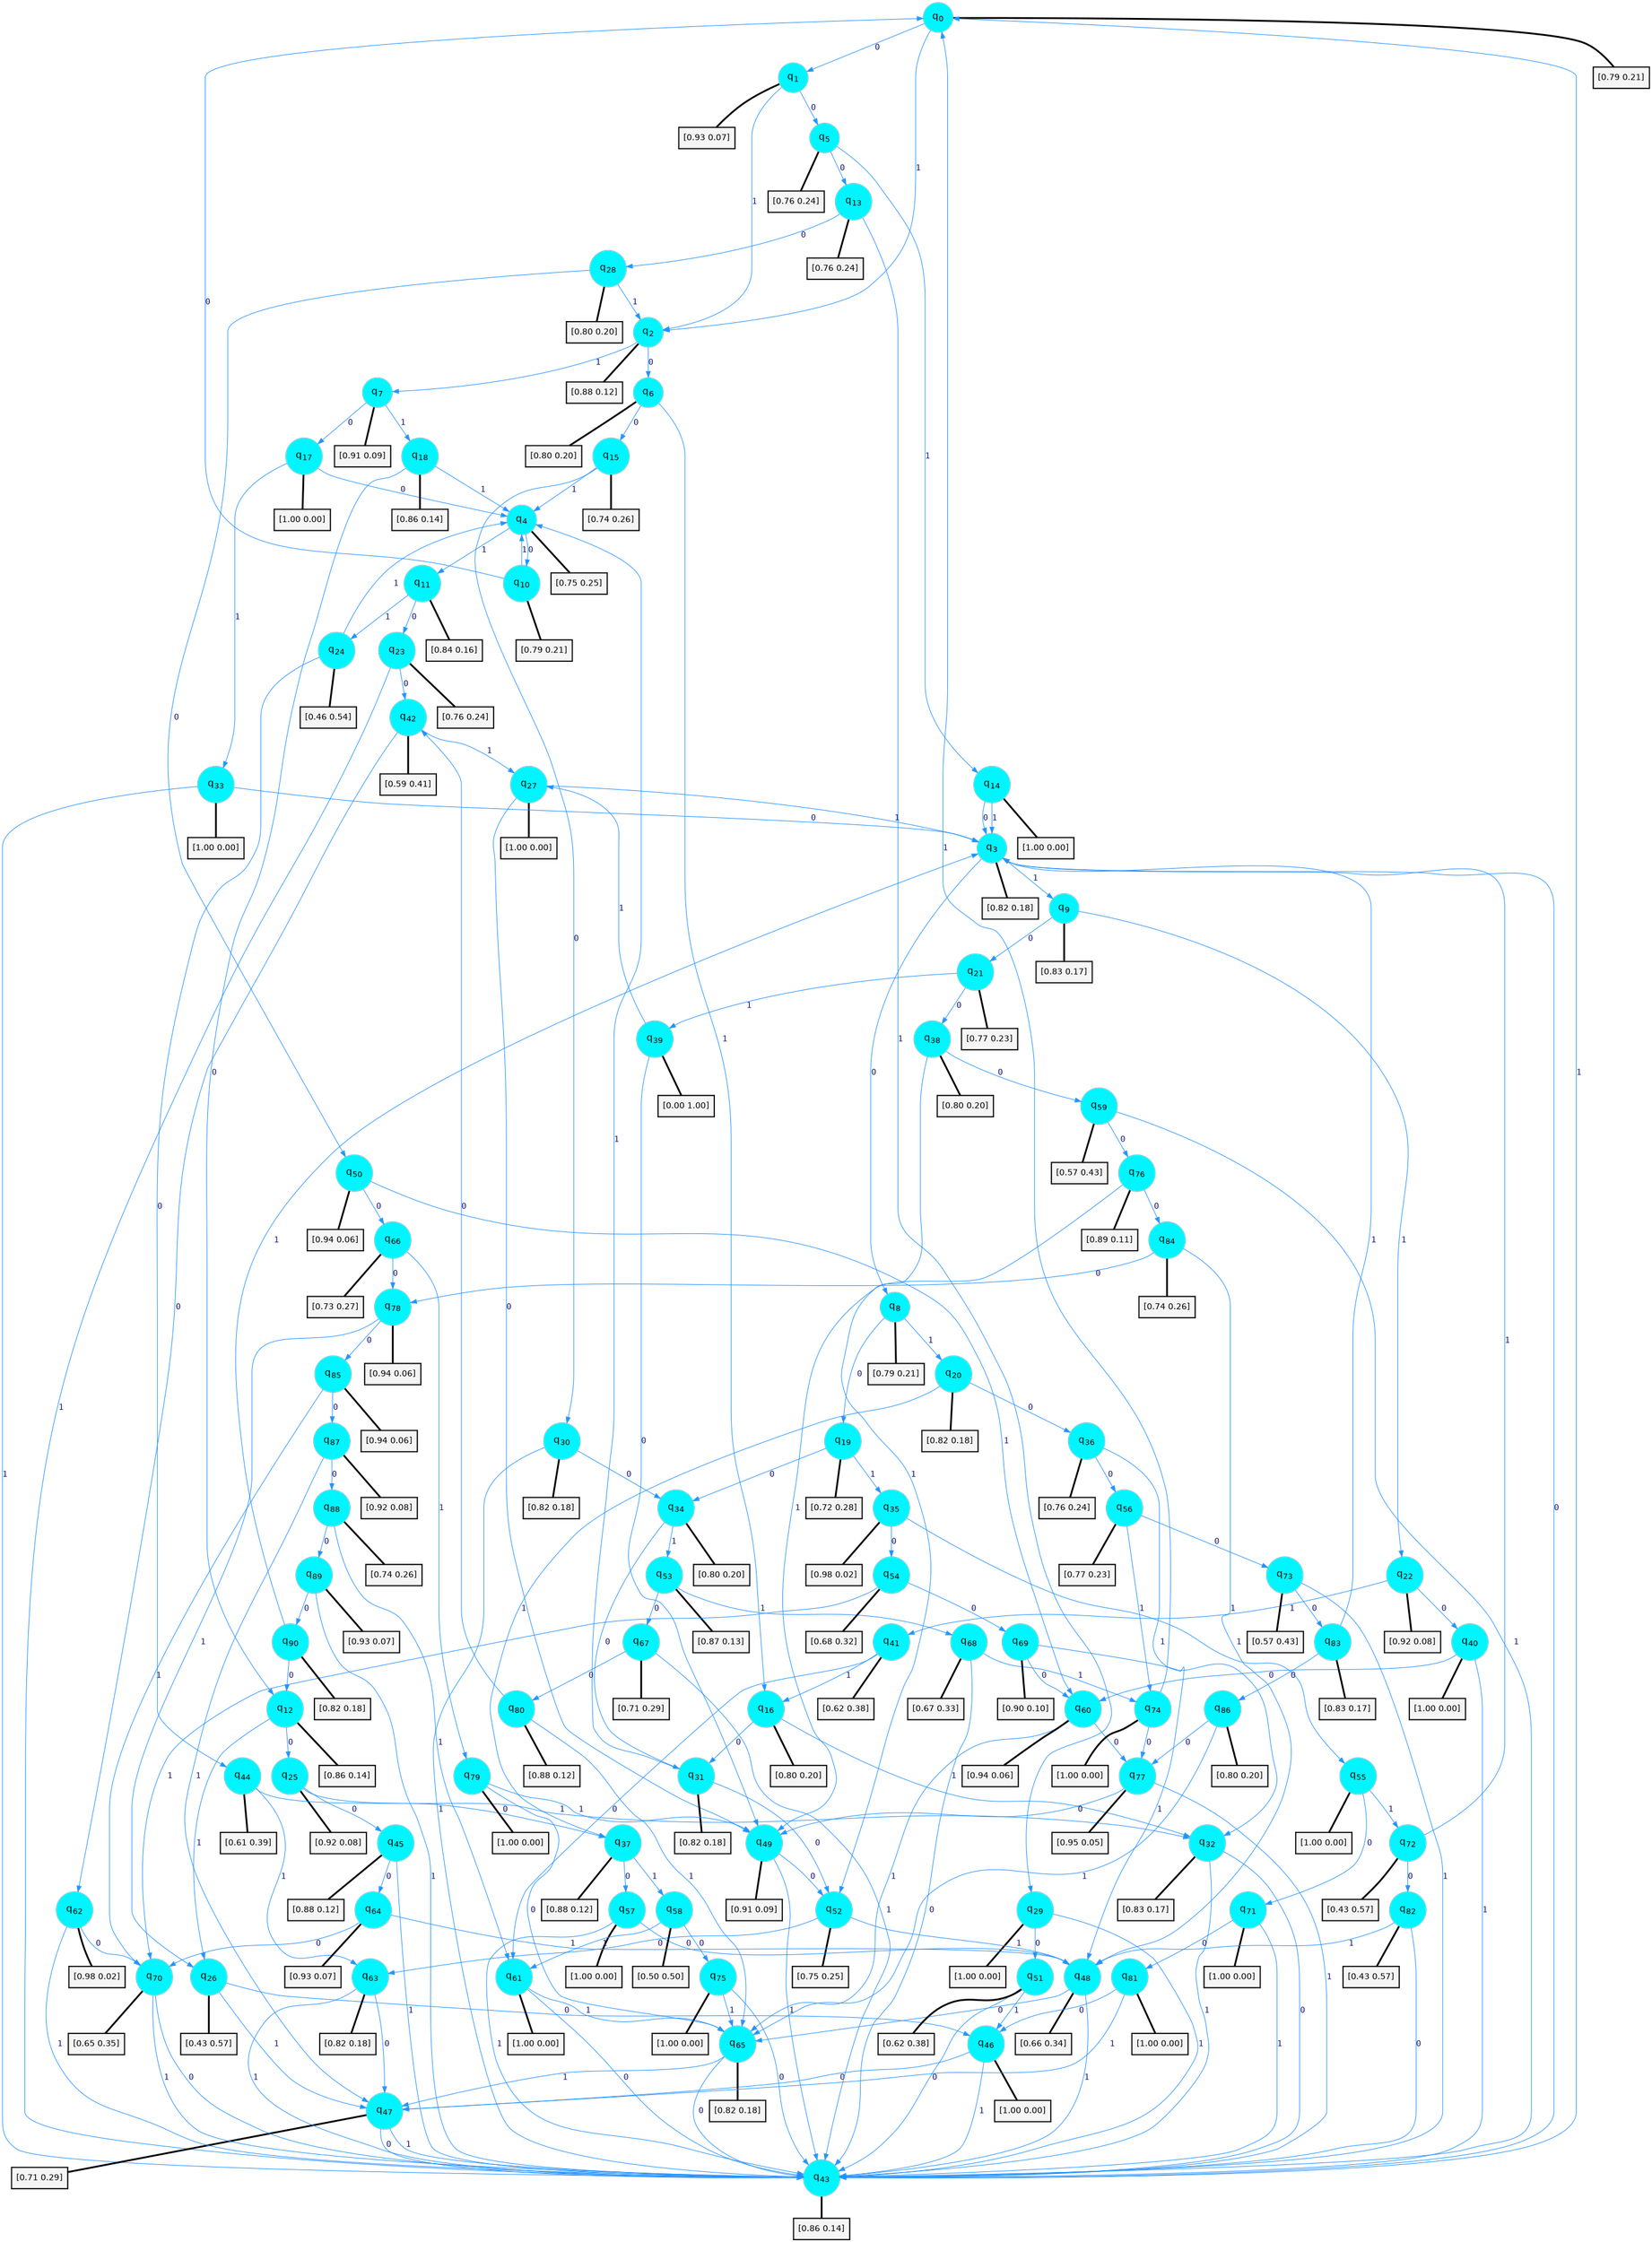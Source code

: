 digraph G {
graph [
bgcolor=transparent, dpi=300, rankdir=TD, size="40,25"];
node [
color=gray, fillcolor=turquoise1, fontcolor=black, fontname=Helvetica, fontsize=16, fontweight=bold, shape=circle, style=filled];
edge [
arrowsize=1, color=dodgerblue1, fontcolor=midnightblue, fontname=courier, fontweight=bold, penwidth=1, style=solid, weight=20];
0[label=<q<SUB>0</SUB>>];
1[label=<q<SUB>1</SUB>>];
2[label=<q<SUB>2</SUB>>];
3[label=<q<SUB>3</SUB>>];
4[label=<q<SUB>4</SUB>>];
5[label=<q<SUB>5</SUB>>];
6[label=<q<SUB>6</SUB>>];
7[label=<q<SUB>7</SUB>>];
8[label=<q<SUB>8</SUB>>];
9[label=<q<SUB>9</SUB>>];
10[label=<q<SUB>10</SUB>>];
11[label=<q<SUB>11</SUB>>];
12[label=<q<SUB>12</SUB>>];
13[label=<q<SUB>13</SUB>>];
14[label=<q<SUB>14</SUB>>];
15[label=<q<SUB>15</SUB>>];
16[label=<q<SUB>16</SUB>>];
17[label=<q<SUB>17</SUB>>];
18[label=<q<SUB>18</SUB>>];
19[label=<q<SUB>19</SUB>>];
20[label=<q<SUB>20</SUB>>];
21[label=<q<SUB>21</SUB>>];
22[label=<q<SUB>22</SUB>>];
23[label=<q<SUB>23</SUB>>];
24[label=<q<SUB>24</SUB>>];
25[label=<q<SUB>25</SUB>>];
26[label=<q<SUB>26</SUB>>];
27[label=<q<SUB>27</SUB>>];
28[label=<q<SUB>28</SUB>>];
29[label=<q<SUB>29</SUB>>];
30[label=<q<SUB>30</SUB>>];
31[label=<q<SUB>31</SUB>>];
32[label=<q<SUB>32</SUB>>];
33[label=<q<SUB>33</SUB>>];
34[label=<q<SUB>34</SUB>>];
35[label=<q<SUB>35</SUB>>];
36[label=<q<SUB>36</SUB>>];
37[label=<q<SUB>37</SUB>>];
38[label=<q<SUB>38</SUB>>];
39[label=<q<SUB>39</SUB>>];
40[label=<q<SUB>40</SUB>>];
41[label=<q<SUB>41</SUB>>];
42[label=<q<SUB>42</SUB>>];
43[label=<q<SUB>43</SUB>>];
44[label=<q<SUB>44</SUB>>];
45[label=<q<SUB>45</SUB>>];
46[label=<q<SUB>46</SUB>>];
47[label=<q<SUB>47</SUB>>];
48[label=<q<SUB>48</SUB>>];
49[label=<q<SUB>49</SUB>>];
50[label=<q<SUB>50</SUB>>];
51[label=<q<SUB>51</SUB>>];
52[label=<q<SUB>52</SUB>>];
53[label=<q<SUB>53</SUB>>];
54[label=<q<SUB>54</SUB>>];
55[label=<q<SUB>55</SUB>>];
56[label=<q<SUB>56</SUB>>];
57[label=<q<SUB>57</SUB>>];
58[label=<q<SUB>58</SUB>>];
59[label=<q<SUB>59</SUB>>];
60[label=<q<SUB>60</SUB>>];
61[label=<q<SUB>61</SUB>>];
62[label=<q<SUB>62</SUB>>];
63[label=<q<SUB>63</SUB>>];
64[label=<q<SUB>64</SUB>>];
65[label=<q<SUB>65</SUB>>];
66[label=<q<SUB>66</SUB>>];
67[label=<q<SUB>67</SUB>>];
68[label=<q<SUB>68</SUB>>];
69[label=<q<SUB>69</SUB>>];
70[label=<q<SUB>70</SUB>>];
71[label=<q<SUB>71</SUB>>];
72[label=<q<SUB>72</SUB>>];
73[label=<q<SUB>73</SUB>>];
74[label=<q<SUB>74</SUB>>];
75[label=<q<SUB>75</SUB>>];
76[label=<q<SUB>76</SUB>>];
77[label=<q<SUB>77</SUB>>];
78[label=<q<SUB>78</SUB>>];
79[label=<q<SUB>79</SUB>>];
80[label=<q<SUB>80</SUB>>];
81[label=<q<SUB>81</SUB>>];
82[label=<q<SUB>82</SUB>>];
83[label=<q<SUB>83</SUB>>];
84[label=<q<SUB>84</SUB>>];
85[label=<q<SUB>85</SUB>>];
86[label=<q<SUB>86</SUB>>];
87[label=<q<SUB>87</SUB>>];
88[label=<q<SUB>88</SUB>>];
89[label=<q<SUB>89</SUB>>];
90[label=<q<SUB>90</SUB>>];
91[label="[0.79 0.21]", shape=box,fontcolor=black, fontname=Helvetica, fontsize=14, penwidth=2, fillcolor=whitesmoke,color=black];
92[label="[0.93 0.07]", shape=box,fontcolor=black, fontname=Helvetica, fontsize=14, penwidth=2, fillcolor=whitesmoke,color=black];
93[label="[0.88 0.12]", shape=box,fontcolor=black, fontname=Helvetica, fontsize=14, penwidth=2, fillcolor=whitesmoke,color=black];
94[label="[0.82 0.18]", shape=box,fontcolor=black, fontname=Helvetica, fontsize=14, penwidth=2, fillcolor=whitesmoke,color=black];
95[label="[0.75 0.25]", shape=box,fontcolor=black, fontname=Helvetica, fontsize=14, penwidth=2, fillcolor=whitesmoke,color=black];
96[label="[0.76 0.24]", shape=box,fontcolor=black, fontname=Helvetica, fontsize=14, penwidth=2, fillcolor=whitesmoke,color=black];
97[label="[0.80 0.20]", shape=box,fontcolor=black, fontname=Helvetica, fontsize=14, penwidth=2, fillcolor=whitesmoke,color=black];
98[label="[0.91 0.09]", shape=box,fontcolor=black, fontname=Helvetica, fontsize=14, penwidth=2, fillcolor=whitesmoke,color=black];
99[label="[0.79 0.21]", shape=box,fontcolor=black, fontname=Helvetica, fontsize=14, penwidth=2, fillcolor=whitesmoke,color=black];
100[label="[0.83 0.17]", shape=box,fontcolor=black, fontname=Helvetica, fontsize=14, penwidth=2, fillcolor=whitesmoke,color=black];
101[label="[0.79 0.21]", shape=box,fontcolor=black, fontname=Helvetica, fontsize=14, penwidth=2, fillcolor=whitesmoke,color=black];
102[label="[0.84 0.16]", shape=box,fontcolor=black, fontname=Helvetica, fontsize=14, penwidth=2, fillcolor=whitesmoke,color=black];
103[label="[0.86 0.14]", shape=box,fontcolor=black, fontname=Helvetica, fontsize=14, penwidth=2, fillcolor=whitesmoke,color=black];
104[label="[0.76 0.24]", shape=box,fontcolor=black, fontname=Helvetica, fontsize=14, penwidth=2, fillcolor=whitesmoke,color=black];
105[label="[1.00 0.00]", shape=box,fontcolor=black, fontname=Helvetica, fontsize=14, penwidth=2, fillcolor=whitesmoke,color=black];
106[label="[0.74 0.26]", shape=box,fontcolor=black, fontname=Helvetica, fontsize=14, penwidth=2, fillcolor=whitesmoke,color=black];
107[label="[0.80 0.20]", shape=box,fontcolor=black, fontname=Helvetica, fontsize=14, penwidth=2, fillcolor=whitesmoke,color=black];
108[label="[1.00 0.00]", shape=box,fontcolor=black, fontname=Helvetica, fontsize=14, penwidth=2, fillcolor=whitesmoke,color=black];
109[label="[0.86 0.14]", shape=box,fontcolor=black, fontname=Helvetica, fontsize=14, penwidth=2, fillcolor=whitesmoke,color=black];
110[label="[0.72 0.28]", shape=box,fontcolor=black, fontname=Helvetica, fontsize=14, penwidth=2, fillcolor=whitesmoke,color=black];
111[label="[0.82 0.18]", shape=box,fontcolor=black, fontname=Helvetica, fontsize=14, penwidth=2, fillcolor=whitesmoke,color=black];
112[label="[0.77 0.23]", shape=box,fontcolor=black, fontname=Helvetica, fontsize=14, penwidth=2, fillcolor=whitesmoke,color=black];
113[label="[0.92 0.08]", shape=box,fontcolor=black, fontname=Helvetica, fontsize=14, penwidth=2, fillcolor=whitesmoke,color=black];
114[label="[0.76 0.24]", shape=box,fontcolor=black, fontname=Helvetica, fontsize=14, penwidth=2, fillcolor=whitesmoke,color=black];
115[label="[0.46 0.54]", shape=box,fontcolor=black, fontname=Helvetica, fontsize=14, penwidth=2, fillcolor=whitesmoke,color=black];
116[label="[0.92 0.08]", shape=box,fontcolor=black, fontname=Helvetica, fontsize=14, penwidth=2, fillcolor=whitesmoke,color=black];
117[label="[0.43 0.57]", shape=box,fontcolor=black, fontname=Helvetica, fontsize=14, penwidth=2, fillcolor=whitesmoke,color=black];
118[label="[1.00 0.00]", shape=box,fontcolor=black, fontname=Helvetica, fontsize=14, penwidth=2, fillcolor=whitesmoke,color=black];
119[label="[0.80 0.20]", shape=box,fontcolor=black, fontname=Helvetica, fontsize=14, penwidth=2, fillcolor=whitesmoke,color=black];
120[label="[1.00 0.00]", shape=box,fontcolor=black, fontname=Helvetica, fontsize=14, penwidth=2, fillcolor=whitesmoke,color=black];
121[label="[0.82 0.18]", shape=box,fontcolor=black, fontname=Helvetica, fontsize=14, penwidth=2, fillcolor=whitesmoke,color=black];
122[label="[0.82 0.18]", shape=box,fontcolor=black, fontname=Helvetica, fontsize=14, penwidth=2, fillcolor=whitesmoke,color=black];
123[label="[0.83 0.17]", shape=box,fontcolor=black, fontname=Helvetica, fontsize=14, penwidth=2, fillcolor=whitesmoke,color=black];
124[label="[1.00 0.00]", shape=box,fontcolor=black, fontname=Helvetica, fontsize=14, penwidth=2, fillcolor=whitesmoke,color=black];
125[label="[0.80 0.20]", shape=box,fontcolor=black, fontname=Helvetica, fontsize=14, penwidth=2, fillcolor=whitesmoke,color=black];
126[label="[0.98 0.02]", shape=box,fontcolor=black, fontname=Helvetica, fontsize=14, penwidth=2, fillcolor=whitesmoke,color=black];
127[label="[0.76 0.24]", shape=box,fontcolor=black, fontname=Helvetica, fontsize=14, penwidth=2, fillcolor=whitesmoke,color=black];
128[label="[0.88 0.12]", shape=box,fontcolor=black, fontname=Helvetica, fontsize=14, penwidth=2, fillcolor=whitesmoke,color=black];
129[label="[0.80 0.20]", shape=box,fontcolor=black, fontname=Helvetica, fontsize=14, penwidth=2, fillcolor=whitesmoke,color=black];
130[label="[0.00 1.00]", shape=box,fontcolor=black, fontname=Helvetica, fontsize=14, penwidth=2, fillcolor=whitesmoke,color=black];
131[label="[1.00 0.00]", shape=box,fontcolor=black, fontname=Helvetica, fontsize=14, penwidth=2, fillcolor=whitesmoke,color=black];
132[label="[0.62 0.38]", shape=box,fontcolor=black, fontname=Helvetica, fontsize=14, penwidth=2, fillcolor=whitesmoke,color=black];
133[label="[0.59 0.41]", shape=box,fontcolor=black, fontname=Helvetica, fontsize=14, penwidth=2, fillcolor=whitesmoke,color=black];
134[label="[0.86 0.14]", shape=box,fontcolor=black, fontname=Helvetica, fontsize=14, penwidth=2, fillcolor=whitesmoke,color=black];
135[label="[0.61 0.39]", shape=box,fontcolor=black, fontname=Helvetica, fontsize=14, penwidth=2, fillcolor=whitesmoke,color=black];
136[label="[0.88 0.12]", shape=box,fontcolor=black, fontname=Helvetica, fontsize=14, penwidth=2, fillcolor=whitesmoke,color=black];
137[label="[1.00 0.00]", shape=box,fontcolor=black, fontname=Helvetica, fontsize=14, penwidth=2, fillcolor=whitesmoke,color=black];
138[label="[0.71 0.29]", shape=box,fontcolor=black, fontname=Helvetica, fontsize=14, penwidth=2, fillcolor=whitesmoke,color=black];
139[label="[0.66 0.34]", shape=box,fontcolor=black, fontname=Helvetica, fontsize=14, penwidth=2, fillcolor=whitesmoke,color=black];
140[label="[0.91 0.09]", shape=box,fontcolor=black, fontname=Helvetica, fontsize=14, penwidth=2, fillcolor=whitesmoke,color=black];
141[label="[0.94 0.06]", shape=box,fontcolor=black, fontname=Helvetica, fontsize=14, penwidth=2, fillcolor=whitesmoke,color=black];
142[label="[0.62 0.38]", shape=box,fontcolor=black, fontname=Helvetica, fontsize=14, penwidth=2, fillcolor=whitesmoke,color=black];
143[label="[0.75 0.25]", shape=box,fontcolor=black, fontname=Helvetica, fontsize=14, penwidth=2, fillcolor=whitesmoke,color=black];
144[label="[0.87 0.13]", shape=box,fontcolor=black, fontname=Helvetica, fontsize=14, penwidth=2, fillcolor=whitesmoke,color=black];
145[label="[0.68 0.32]", shape=box,fontcolor=black, fontname=Helvetica, fontsize=14, penwidth=2, fillcolor=whitesmoke,color=black];
146[label="[1.00 0.00]", shape=box,fontcolor=black, fontname=Helvetica, fontsize=14, penwidth=2, fillcolor=whitesmoke,color=black];
147[label="[0.77 0.23]", shape=box,fontcolor=black, fontname=Helvetica, fontsize=14, penwidth=2, fillcolor=whitesmoke,color=black];
148[label="[1.00 0.00]", shape=box,fontcolor=black, fontname=Helvetica, fontsize=14, penwidth=2, fillcolor=whitesmoke,color=black];
149[label="[0.50 0.50]", shape=box,fontcolor=black, fontname=Helvetica, fontsize=14, penwidth=2, fillcolor=whitesmoke,color=black];
150[label="[0.57 0.43]", shape=box,fontcolor=black, fontname=Helvetica, fontsize=14, penwidth=2, fillcolor=whitesmoke,color=black];
151[label="[0.94 0.06]", shape=box,fontcolor=black, fontname=Helvetica, fontsize=14, penwidth=2, fillcolor=whitesmoke,color=black];
152[label="[1.00 0.00]", shape=box,fontcolor=black, fontname=Helvetica, fontsize=14, penwidth=2, fillcolor=whitesmoke,color=black];
153[label="[0.98 0.02]", shape=box,fontcolor=black, fontname=Helvetica, fontsize=14, penwidth=2, fillcolor=whitesmoke,color=black];
154[label="[0.82 0.18]", shape=box,fontcolor=black, fontname=Helvetica, fontsize=14, penwidth=2, fillcolor=whitesmoke,color=black];
155[label="[0.93 0.07]", shape=box,fontcolor=black, fontname=Helvetica, fontsize=14, penwidth=2, fillcolor=whitesmoke,color=black];
156[label="[0.82 0.18]", shape=box,fontcolor=black, fontname=Helvetica, fontsize=14, penwidth=2, fillcolor=whitesmoke,color=black];
157[label="[0.73 0.27]", shape=box,fontcolor=black, fontname=Helvetica, fontsize=14, penwidth=2, fillcolor=whitesmoke,color=black];
158[label="[0.71 0.29]", shape=box,fontcolor=black, fontname=Helvetica, fontsize=14, penwidth=2, fillcolor=whitesmoke,color=black];
159[label="[0.67 0.33]", shape=box,fontcolor=black, fontname=Helvetica, fontsize=14, penwidth=2, fillcolor=whitesmoke,color=black];
160[label="[0.90 0.10]", shape=box,fontcolor=black, fontname=Helvetica, fontsize=14, penwidth=2, fillcolor=whitesmoke,color=black];
161[label="[0.65 0.35]", shape=box,fontcolor=black, fontname=Helvetica, fontsize=14, penwidth=2, fillcolor=whitesmoke,color=black];
162[label="[1.00 0.00]", shape=box,fontcolor=black, fontname=Helvetica, fontsize=14, penwidth=2, fillcolor=whitesmoke,color=black];
163[label="[0.43 0.57]", shape=box,fontcolor=black, fontname=Helvetica, fontsize=14, penwidth=2, fillcolor=whitesmoke,color=black];
164[label="[0.57 0.43]", shape=box,fontcolor=black, fontname=Helvetica, fontsize=14, penwidth=2, fillcolor=whitesmoke,color=black];
165[label="[1.00 0.00]", shape=box,fontcolor=black, fontname=Helvetica, fontsize=14, penwidth=2, fillcolor=whitesmoke,color=black];
166[label="[1.00 0.00]", shape=box,fontcolor=black, fontname=Helvetica, fontsize=14, penwidth=2, fillcolor=whitesmoke,color=black];
167[label="[0.89 0.11]", shape=box,fontcolor=black, fontname=Helvetica, fontsize=14, penwidth=2, fillcolor=whitesmoke,color=black];
168[label="[0.95 0.05]", shape=box,fontcolor=black, fontname=Helvetica, fontsize=14, penwidth=2, fillcolor=whitesmoke,color=black];
169[label="[0.94 0.06]", shape=box,fontcolor=black, fontname=Helvetica, fontsize=14, penwidth=2, fillcolor=whitesmoke,color=black];
170[label="[1.00 0.00]", shape=box,fontcolor=black, fontname=Helvetica, fontsize=14, penwidth=2, fillcolor=whitesmoke,color=black];
171[label="[0.88 0.12]", shape=box,fontcolor=black, fontname=Helvetica, fontsize=14, penwidth=2, fillcolor=whitesmoke,color=black];
172[label="[1.00 0.00]", shape=box,fontcolor=black, fontname=Helvetica, fontsize=14, penwidth=2, fillcolor=whitesmoke,color=black];
173[label="[0.43 0.57]", shape=box,fontcolor=black, fontname=Helvetica, fontsize=14, penwidth=2, fillcolor=whitesmoke,color=black];
174[label="[0.83 0.17]", shape=box,fontcolor=black, fontname=Helvetica, fontsize=14, penwidth=2, fillcolor=whitesmoke,color=black];
175[label="[0.74 0.26]", shape=box,fontcolor=black, fontname=Helvetica, fontsize=14, penwidth=2, fillcolor=whitesmoke,color=black];
176[label="[0.94 0.06]", shape=box,fontcolor=black, fontname=Helvetica, fontsize=14, penwidth=2, fillcolor=whitesmoke,color=black];
177[label="[0.80 0.20]", shape=box,fontcolor=black, fontname=Helvetica, fontsize=14, penwidth=2, fillcolor=whitesmoke,color=black];
178[label="[0.92 0.08]", shape=box,fontcolor=black, fontname=Helvetica, fontsize=14, penwidth=2, fillcolor=whitesmoke,color=black];
179[label="[0.74 0.26]", shape=box,fontcolor=black, fontname=Helvetica, fontsize=14, penwidth=2, fillcolor=whitesmoke,color=black];
180[label="[0.93 0.07]", shape=box,fontcolor=black, fontname=Helvetica, fontsize=14, penwidth=2, fillcolor=whitesmoke,color=black];
181[label="[0.82 0.18]", shape=box,fontcolor=black, fontname=Helvetica, fontsize=14, penwidth=2, fillcolor=whitesmoke,color=black];
0->1 [label=0];
0->2 [label=1];
0->91 [arrowhead=none, penwidth=3,color=black];
1->5 [label=0];
1->2 [label=1];
1->92 [arrowhead=none, penwidth=3,color=black];
2->6 [label=0];
2->7 [label=1];
2->93 [arrowhead=none, penwidth=3,color=black];
3->8 [label=0];
3->9 [label=1];
3->94 [arrowhead=none, penwidth=3,color=black];
4->10 [label=0];
4->11 [label=1];
4->95 [arrowhead=none, penwidth=3,color=black];
5->13 [label=0];
5->14 [label=1];
5->96 [arrowhead=none, penwidth=3,color=black];
6->15 [label=0];
6->16 [label=1];
6->97 [arrowhead=none, penwidth=3,color=black];
7->17 [label=0];
7->18 [label=1];
7->98 [arrowhead=none, penwidth=3,color=black];
8->19 [label=0];
8->20 [label=1];
8->99 [arrowhead=none, penwidth=3,color=black];
9->21 [label=0];
9->22 [label=1];
9->100 [arrowhead=none, penwidth=3,color=black];
10->0 [label=0];
10->4 [label=1];
10->101 [arrowhead=none, penwidth=3,color=black];
11->23 [label=0];
11->24 [label=1];
11->102 [arrowhead=none, penwidth=3,color=black];
12->25 [label=0];
12->26 [label=1];
12->103 [arrowhead=none, penwidth=3,color=black];
13->28 [label=0];
13->29 [label=1];
13->104 [arrowhead=none, penwidth=3,color=black];
14->3 [label=0];
14->3 [label=1];
14->105 [arrowhead=none, penwidth=3,color=black];
15->30 [label=0];
15->4 [label=1];
15->106 [arrowhead=none, penwidth=3,color=black];
16->31 [label=0];
16->32 [label=1];
16->107 [arrowhead=none, penwidth=3,color=black];
17->4 [label=0];
17->33 [label=1];
17->108 [arrowhead=none, penwidth=3,color=black];
18->12 [label=0];
18->4 [label=1];
18->109 [arrowhead=none, penwidth=3,color=black];
19->34 [label=0];
19->35 [label=1];
19->110 [arrowhead=none, penwidth=3,color=black];
20->36 [label=0];
20->37 [label=1];
20->111 [arrowhead=none, penwidth=3,color=black];
21->38 [label=0];
21->39 [label=1];
21->112 [arrowhead=none, penwidth=3,color=black];
22->40 [label=0];
22->41 [label=1];
22->113 [arrowhead=none, penwidth=3,color=black];
23->42 [label=0];
23->43 [label=1];
23->114 [arrowhead=none, penwidth=3,color=black];
24->44 [label=0];
24->4 [label=1];
24->115 [arrowhead=none, penwidth=3,color=black];
25->45 [label=0];
25->32 [label=1];
25->116 [arrowhead=none, penwidth=3,color=black];
26->46 [label=0];
26->47 [label=1];
26->117 [arrowhead=none, penwidth=3,color=black];
27->49 [label=0];
27->3 [label=1];
27->118 [arrowhead=none, penwidth=3,color=black];
28->50 [label=0];
28->2 [label=1];
28->119 [arrowhead=none, penwidth=3,color=black];
29->51 [label=0];
29->43 [label=1];
29->120 [arrowhead=none, penwidth=3,color=black];
30->34 [label=0];
30->43 [label=1];
30->121 [arrowhead=none, penwidth=3,color=black];
31->52 [label=0];
31->4 [label=1];
31->122 [arrowhead=none, penwidth=3,color=black];
32->43 [label=0];
32->43 [label=1];
32->123 [arrowhead=none, penwidth=3,color=black];
33->3 [label=0];
33->43 [label=1];
33->124 [arrowhead=none, penwidth=3,color=black];
34->31 [label=0];
34->53 [label=1];
34->125 [arrowhead=none, penwidth=3,color=black];
35->54 [label=0];
35->55 [label=1];
35->126 [arrowhead=none, penwidth=3,color=black];
36->56 [label=0];
36->32 [label=1];
36->127 [arrowhead=none, penwidth=3,color=black];
37->57 [label=0];
37->58 [label=1];
37->128 [arrowhead=none, penwidth=3,color=black];
38->59 [label=0];
38->52 [label=1];
38->129 [arrowhead=none, penwidth=3,color=black];
39->49 [label=0];
39->27 [label=1];
39->130 [arrowhead=none, penwidth=3,color=black];
40->60 [label=0];
40->43 [label=1];
40->131 [arrowhead=none, penwidth=3,color=black];
41->61 [label=0];
41->16 [label=1];
41->132 [arrowhead=none, penwidth=3,color=black];
42->62 [label=0];
42->27 [label=1];
42->133 [arrowhead=none, penwidth=3,color=black];
43->3 [label=0];
43->0 [label=1];
43->134 [arrowhead=none, penwidth=3,color=black];
44->37 [label=0];
44->63 [label=1];
44->135 [arrowhead=none, penwidth=3,color=black];
45->64 [label=0];
45->43 [label=1];
45->136 [arrowhead=none, penwidth=3,color=black];
46->47 [label=0];
46->43 [label=1];
46->137 [arrowhead=none, penwidth=3,color=black];
47->43 [label=0];
47->43 [label=1];
47->138 [arrowhead=none, penwidth=3,color=black];
48->65 [label=0];
48->43 [label=1];
48->139 [arrowhead=none, penwidth=3,color=black];
49->52 [label=0];
49->43 [label=1];
49->140 [arrowhead=none, penwidth=3,color=black];
50->66 [label=0];
50->60 [label=1];
50->141 [arrowhead=none, penwidth=3,color=black];
51->43 [label=0];
51->46 [label=1];
51->142 [arrowhead=none, penwidth=3,color=black];
52->63 [label=0];
52->48 [label=1];
52->143 [arrowhead=none, penwidth=3,color=black];
53->67 [label=0];
53->68 [label=1];
53->144 [arrowhead=none, penwidth=3,color=black];
54->69 [label=0];
54->70 [label=1];
54->145 [arrowhead=none, penwidth=3,color=black];
55->71 [label=0];
55->72 [label=1];
55->146 [arrowhead=none, penwidth=3,color=black];
56->73 [label=0];
56->74 [label=1];
56->147 [arrowhead=none, penwidth=3,color=black];
57->48 [label=0];
57->43 [label=1];
57->148 [arrowhead=none, penwidth=3,color=black];
58->75 [label=0];
58->61 [label=1];
58->149 [arrowhead=none, penwidth=3,color=black];
59->76 [label=0];
59->43 [label=1];
59->150 [arrowhead=none, penwidth=3,color=black];
60->77 [label=0];
60->65 [label=1];
60->151 [arrowhead=none, penwidth=3,color=black];
61->43 [label=0];
61->65 [label=1];
61->152 [arrowhead=none, penwidth=3,color=black];
62->70 [label=0];
62->43 [label=1];
62->153 [arrowhead=none, penwidth=3,color=black];
63->47 [label=0];
63->43 [label=1];
63->154 [arrowhead=none, penwidth=3,color=black];
64->70 [label=0];
64->48 [label=1];
64->155 [arrowhead=none, penwidth=3,color=black];
65->43 [label=0];
65->47 [label=1];
65->156 [arrowhead=none, penwidth=3,color=black];
66->78 [label=0];
66->79 [label=1];
66->157 [arrowhead=none, penwidth=3,color=black];
67->80 [label=0];
67->43 [label=1];
67->158 [arrowhead=none, penwidth=3,color=black];
68->43 [label=0];
68->74 [label=1];
68->159 [arrowhead=none, penwidth=3,color=black];
69->60 [label=0];
69->48 [label=1];
69->160 [arrowhead=none, penwidth=3,color=black];
70->43 [label=0];
70->43 [label=1];
70->161 [arrowhead=none, penwidth=3,color=black];
71->81 [label=0];
71->43 [label=1];
71->162 [arrowhead=none, penwidth=3,color=black];
72->82 [label=0];
72->3 [label=1];
72->163 [arrowhead=none, penwidth=3,color=black];
73->83 [label=0];
73->43 [label=1];
73->164 [arrowhead=none, penwidth=3,color=black];
74->77 [label=0];
74->0 [label=1];
74->165 [arrowhead=none, penwidth=3,color=black];
75->43 [label=0];
75->65 [label=1];
75->166 [arrowhead=none, penwidth=3,color=black];
76->84 [label=0];
76->49 [label=1];
76->167 [arrowhead=none, penwidth=3,color=black];
77->49 [label=0];
77->43 [label=1];
77->168 [arrowhead=none, penwidth=3,color=black];
78->85 [label=0];
78->26 [label=1];
78->169 [arrowhead=none, penwidth=3,color=black];
79->65 [label=0];
79->49 [label=1];
79->170 [arrowhead=none, penwidth=3,color=black];
80->42 [label=0];
80->65 [label=1];
80->171 [arrowhead=none, penwidth=3,color=black];
81->46 [label=0];
81->47 [label=1];
81->172 [arrowhead=none, penwidth=3,color=black];
82->43 [label=0];
82->48 [label=1];
82->173 [arrowhead=none, penwidth=3,color=black];
83->86 [label=0];
83->3 [label=1];
83->174 [arrowhead=none, penwidth=3,color=black];
84->78 [label=0];
84->48 [label=1];
84->175 [arrowhead=none, penwidth=3,color=black];
85->87 [label=0];
85->70 [label=1];
85->176 [arrowhead=none, penwidth=3,color=black];
86->77 [label=0];
86->65 [label=1];
86->177 [arrowhead=none, penwidth=3,color=black];
87->88 [label=0];
87->47 [label=1];
87->178 [arrowhead=none, penwidth=3,color=black];
88->89 [label=0];
88->61 [label=1];
88->179 [arrowhead=none, penwidth=3,color=black];
89->90 [label=0];
89->43 [label=1];
89->180 [arrowhead=none, penwidth=3,color=black];
90->12 [label=0];
90->3 [label=1];
90->181 [arrowhead=none, penwidth=3,color=black];
}
